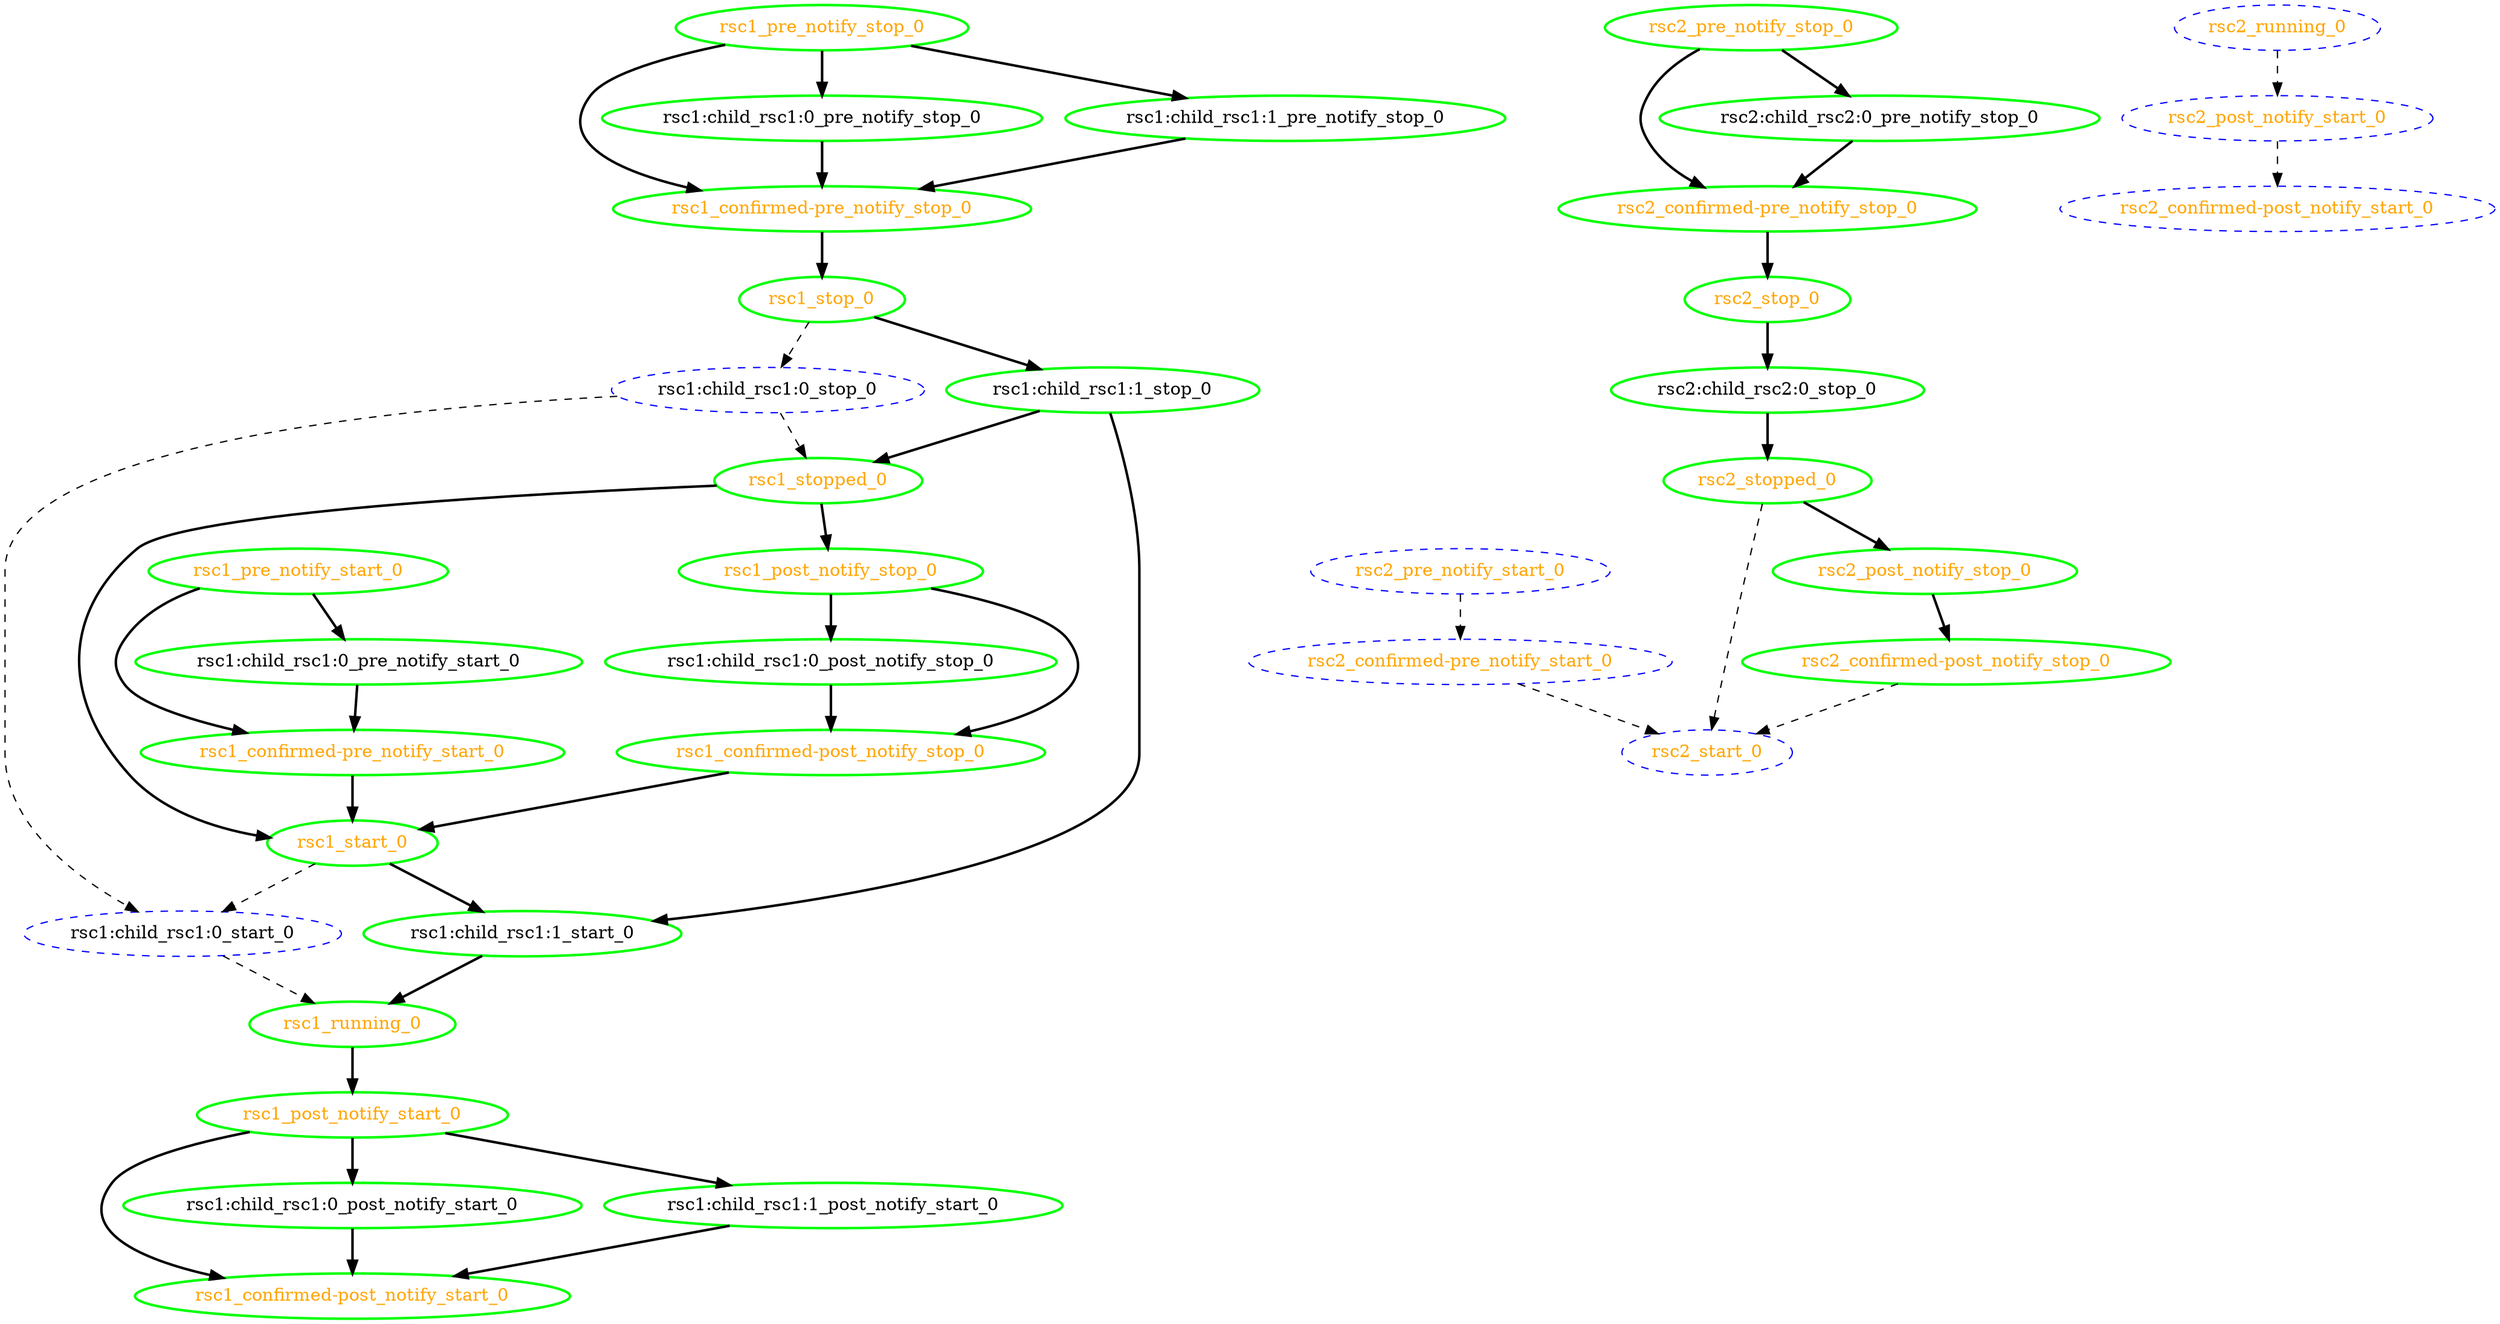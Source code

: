 digraph "g" {
	size = "30,30"
"rsc1:child_rsc1:0_stop_0" [ style="dashed" color="blue" fontcolor="black" ]
"rsc1:child_rsc1:0_start_0" [ style="dashed" color="blue" fontcolor="black" ]
"rsc1:child_rsc1:1_stop_0" [ tooltip="node2" style=bold color="green" fontcolor="black" ]
"rsc1:child_rsc1:1_start_0" [ tooltip="node1" style=bold color="green" fontcolor="black" ]
"rsc1_start_0" [ tooltip="" style=bold color="green" fontcolor="orange" ]
"rsc1_running_0" [ tooltip="" style=bold color="green" fontcolor="orange" ]
"rsc1_pre_notify_start_0" [ tooltip="" style=bold color="green" fontcolor="orange" ]
"rsc1_confirmed-pre_notify_start_0" [ tooltip="" style=bold color="green" fontcolor="orange" ]
"rsc1_post_notify_start_0" [ tooltip="" style=bold color="green" fontcolor="orange" ]
"rsc1_confirmed-post_notify_start_0" [ tooltip="" style=bold color="green" fontcolor="orange" ]
"rsc1_stop_0" [ tooltip="" style=bold color="green" fontcolor="orange" ]
"rsc1_stopped_0" [ tooltip="" style=bold color="green" fontcolor="orange" ]
"rsc1_pre_notify_stop_0" [ tooltip="" style=bold color="green" fontcolor="orange" ]
"rsc1_confirmed-pre_notify_stop_0" [ tooltip="" style=bold color="green" fontcolor="orange" ]
"rsc1_post_notify_stop_0" [ tooltip="" style=bold color="green" fontcolor="orange" ]
"rsc1_confirmed-post_notify_stop_0" [ tooltip="" style=bold color="green" fontcolor="orange" ]
"rsc2:child_rsc2:0_stop_0" [ tooltip="node1" style=bold color="green" fontcolor="black" ]
"rsc2_start_0" [ style="dashed" color="blue" fontcolor="orange" ]
"rsc2_running_0" [ style="dashed" color="blue" fontcolor="orange" ]
"rsc2_pre_notify_start_0" [ style="dashed" color="blue" fontcolor="orange" ]
"rsc2_confirmed-pre_notify_start_0" [ style="dashed" color="blue" fontcolor="orange" ]
"rsc2_post_notify_start_0" [ style="dashed" color="blue" fontcolor="orange" ]
"rsc2_confirmed-post_notify_start_0" [ style="dashed" color="blue" fontcolor="orange" ]
"rsc2_stop_0" [ tooltip="" style=bold color="green" fontcolor="orange" ]
"rsc2_stopped_0" [ tooltip="" style=bold color="green" fontcolor="orange" ]
"rsc2_pre_notify_stop_0" [ tooltip="" style=bold color="green" fontcolor="orange" ]
"rsc2_confirmed-pre_notify_stop_0" [ tooltip="" style=bold color="green" fontcolor="orange" ]
"rsc2_post_notify_stop_0" [ tooltip="" style=bold color="green" fontcolor="orange" ]
"rsc2_confirmed-post_notify_stop_0" [ tooltip="" style=bold color="green" fontcolor="orange" ]
"rsc1:child_rsc1:0_pre_notify_start_0" [ tooltip="node1" style=bold color="green" fontcolor="black" ]
"rsc1:child_rsc1:0_post_notify_start_0" [ tooltip="node1" style=bold color="green" fontcolor="black" ]
"rsc1:child_rsc1:0_pre_notify_stop_0" [ tooltip="node1" style=bold color="green" fontcolor="black" ]
"rsc1:child_rsc1:0_post_notify_stop_0" [ tooltip="node1" style=bold color="green" fontcolor="black" ]
"rsc1:child_rsc1:1_post_notify_start_0" [ tooltip="node1" style=bold color="green" fontcolor="black" ]
"rsc1:child_rsc1:1_pre_notify_stop_0" [ tooltip="node2" style=bold color="green" fontcolor="black" ]
"rsc2:child_rsc2:0_pre_notify_stop_0" [ tooltip="node1" style=bold color="green" fontcolor="black" ]
"rsc1_stop_0" -> "rsc1:child_rsc1:0_stop_0" [ style = dashed]
"rsc1:child_rsc1:0_stop_0" -> "rsc1:child_rsc1:0_start_0" [ style = dashed]
"rsc1_start_0" -> "rsc1:child_rsc1:0_start_0" [ style = dashed]
"rsc1_stop_0" -> "rsc1:child_rsc1:1_stop_0" [ style = bold]
"rsc1:child_rsc1:1_stop_0" -> "rsc1:child_rsc1:1_start_0" [ style = bold]
"rsc1_start_0" -> "rsc1:child_rsc1:1_start_0" [ style = bold]
"rsc1_confirmed-pre_notify_start_0" -> "rsc1_start_0" [ style = bold]
"rsc1_stopped_0" -> "rsc1_start_0" [ style = bold]
"rsc1_confirmed-post_notify_stop_0" -> "rsc1_start_0" [ style = bold]
"rsc1:child_rsc1:0_start_0" -> "rsc1_running_0" [ style = dashed]
"rsc1:child_rsc1:1_start_0" -> "rsc1_running_0" [ style = bold]
"rsc1_pre_notify_start_0" -> "rsc1_confirmed-pre_notify_start_0" [ style = bold]
"rsc1:child_rsc1:0_pre_notify_start_0" -> "rsc1_confirmed-pre_notify_start_0" [ style = bold]
"rsc1_running_0" -> "rsc1_post_notify_start_0" [ style = bold]
"rsc1_post_notify_start_0" -> "rsc1_confirmed-post_notify_start_0" [ style = bold]
"rsc1:child_rsc1:0_post_notify_start_0" -> "rsc1_confirmed-post_notify_start_0" [ style = bold]
"rsc1:child_rsc1:1_post_notify_start_0" -> "rsc1_confirmed-post_notify_start_0" [ style = bold]
"rsc1_confirmed-pre_notify_stop_0" -> "rsc1_stop_0" [ style = bold]
"rsc1:child_rsc1:0_stop_0" -> "rsc1_stopped_0" [ style = dashed]
"rsc1:child_rsc1:1_stop_0" -> "rsc1_stopped_0" [ style = bold]
"rsc1_pre_notify_stop_0" -> "rsc1_confirmed-pre_notify_stop_0" [ style = bold]
"rsc1:child_rsc1:0_pre_notify_stop_0" -> "rsc1_confirmed-pre_notify_stop_0" [ style = bold]
"rsc1:child_rsc1:1_pre_notify_stop_0" -> "rsc1_confirmed-pre_notify_stop_0" [ style = bold]
"rsc1_stopped_0" -> "rsc1_post_notify_stop_0" [ style = bold]
"rsc1_post_notify_stop_0" -> "rsc1_confirmed-post_notify_stop_0" [ style = bold]
"rsc1:child_rsc1:0_post_notify_stop_0" -> "rsc1_confirmed-post_notify_stop_0" [ style = bold]
"rsc2_stop_0" -> "rsc2:child_rsc2:0_stop_0" [ style = bold]
"rsc2_confirmed-pre_notify_start_0" -> "rsc2_start_0" [ style = dashed]
"rsc2_confirmed-post_notify_stop_0" -> "rsc2_start_0" [ style = dashed]
"rsc2_stopped_0" -> "rsc2_start_0" [ style = dashed]
"rsc2_pre_notify_start_0" -> "rsc2_confirmed-pre_notify_start_0" [ style = dashed]
"rsc2_running_0" -> "rsc2_post_notify_start_0" [ style = dashed]
"rsc2_post_notify_start_0" -> "rsc2_confirmed-post_notify_start_0" [ style = dashed]
"rsc2_confirmed-pre_notify_stop_0" -> "rsc2_stop_0" [ style = bold]
"rsc2:child_rsc2:0_stop_0" -> "rsc2_stopped_0" [ style = bold]
"rsc2_pre_notify_stop_0" -> "rsc2_confirmed-pre_notify_stop_0" [ style = bold]
"rsc2:child_rsc2:0_pre_notify_stop_0" -> "rsc2_confirmed-pre_notify_stop_0" [ style = bold]
"rsc2_stopped_0" -> "rsc2_post_notify_stop_0" [ style = bold]
"rsc2_post_notify_stop_0" -> "rsc2_confirmed-post_notify_stop_0" [ style = bold]
"rsc1_pre_notify_start_0" -> "rsc1:child_rsc1:0_pre_notify_start_0" [ style = bold]
"rsc1_post_notify_start_0" -> "rsc1:child_rsc1:0_post_notify_start_0" [ style = bold]
"rsc1_pre_notify_stop_0" -> "rsc1:child_rsc1:0_pre_notify_stop_0" [ style = bold]
"rsc1_post_notify_stop_0" -> "rsc1:child_rsc1:0_post_notify_stop_0" [ style = bold]
"rsc1_post_notify_start_0" -> "rsc1:child_rsc1:1_post_notify_start_0" [ style = bold]
"rsc1_pre_notify_stop_0" -> "rsc1:child_rsc1:1_pre_notify_stop_0" [ style = bold]
"rsc2_pre_notify_stop_0" -> "rsc2:child_rsc2:0_pre_notify_stop_0" [ style = bold]
}
